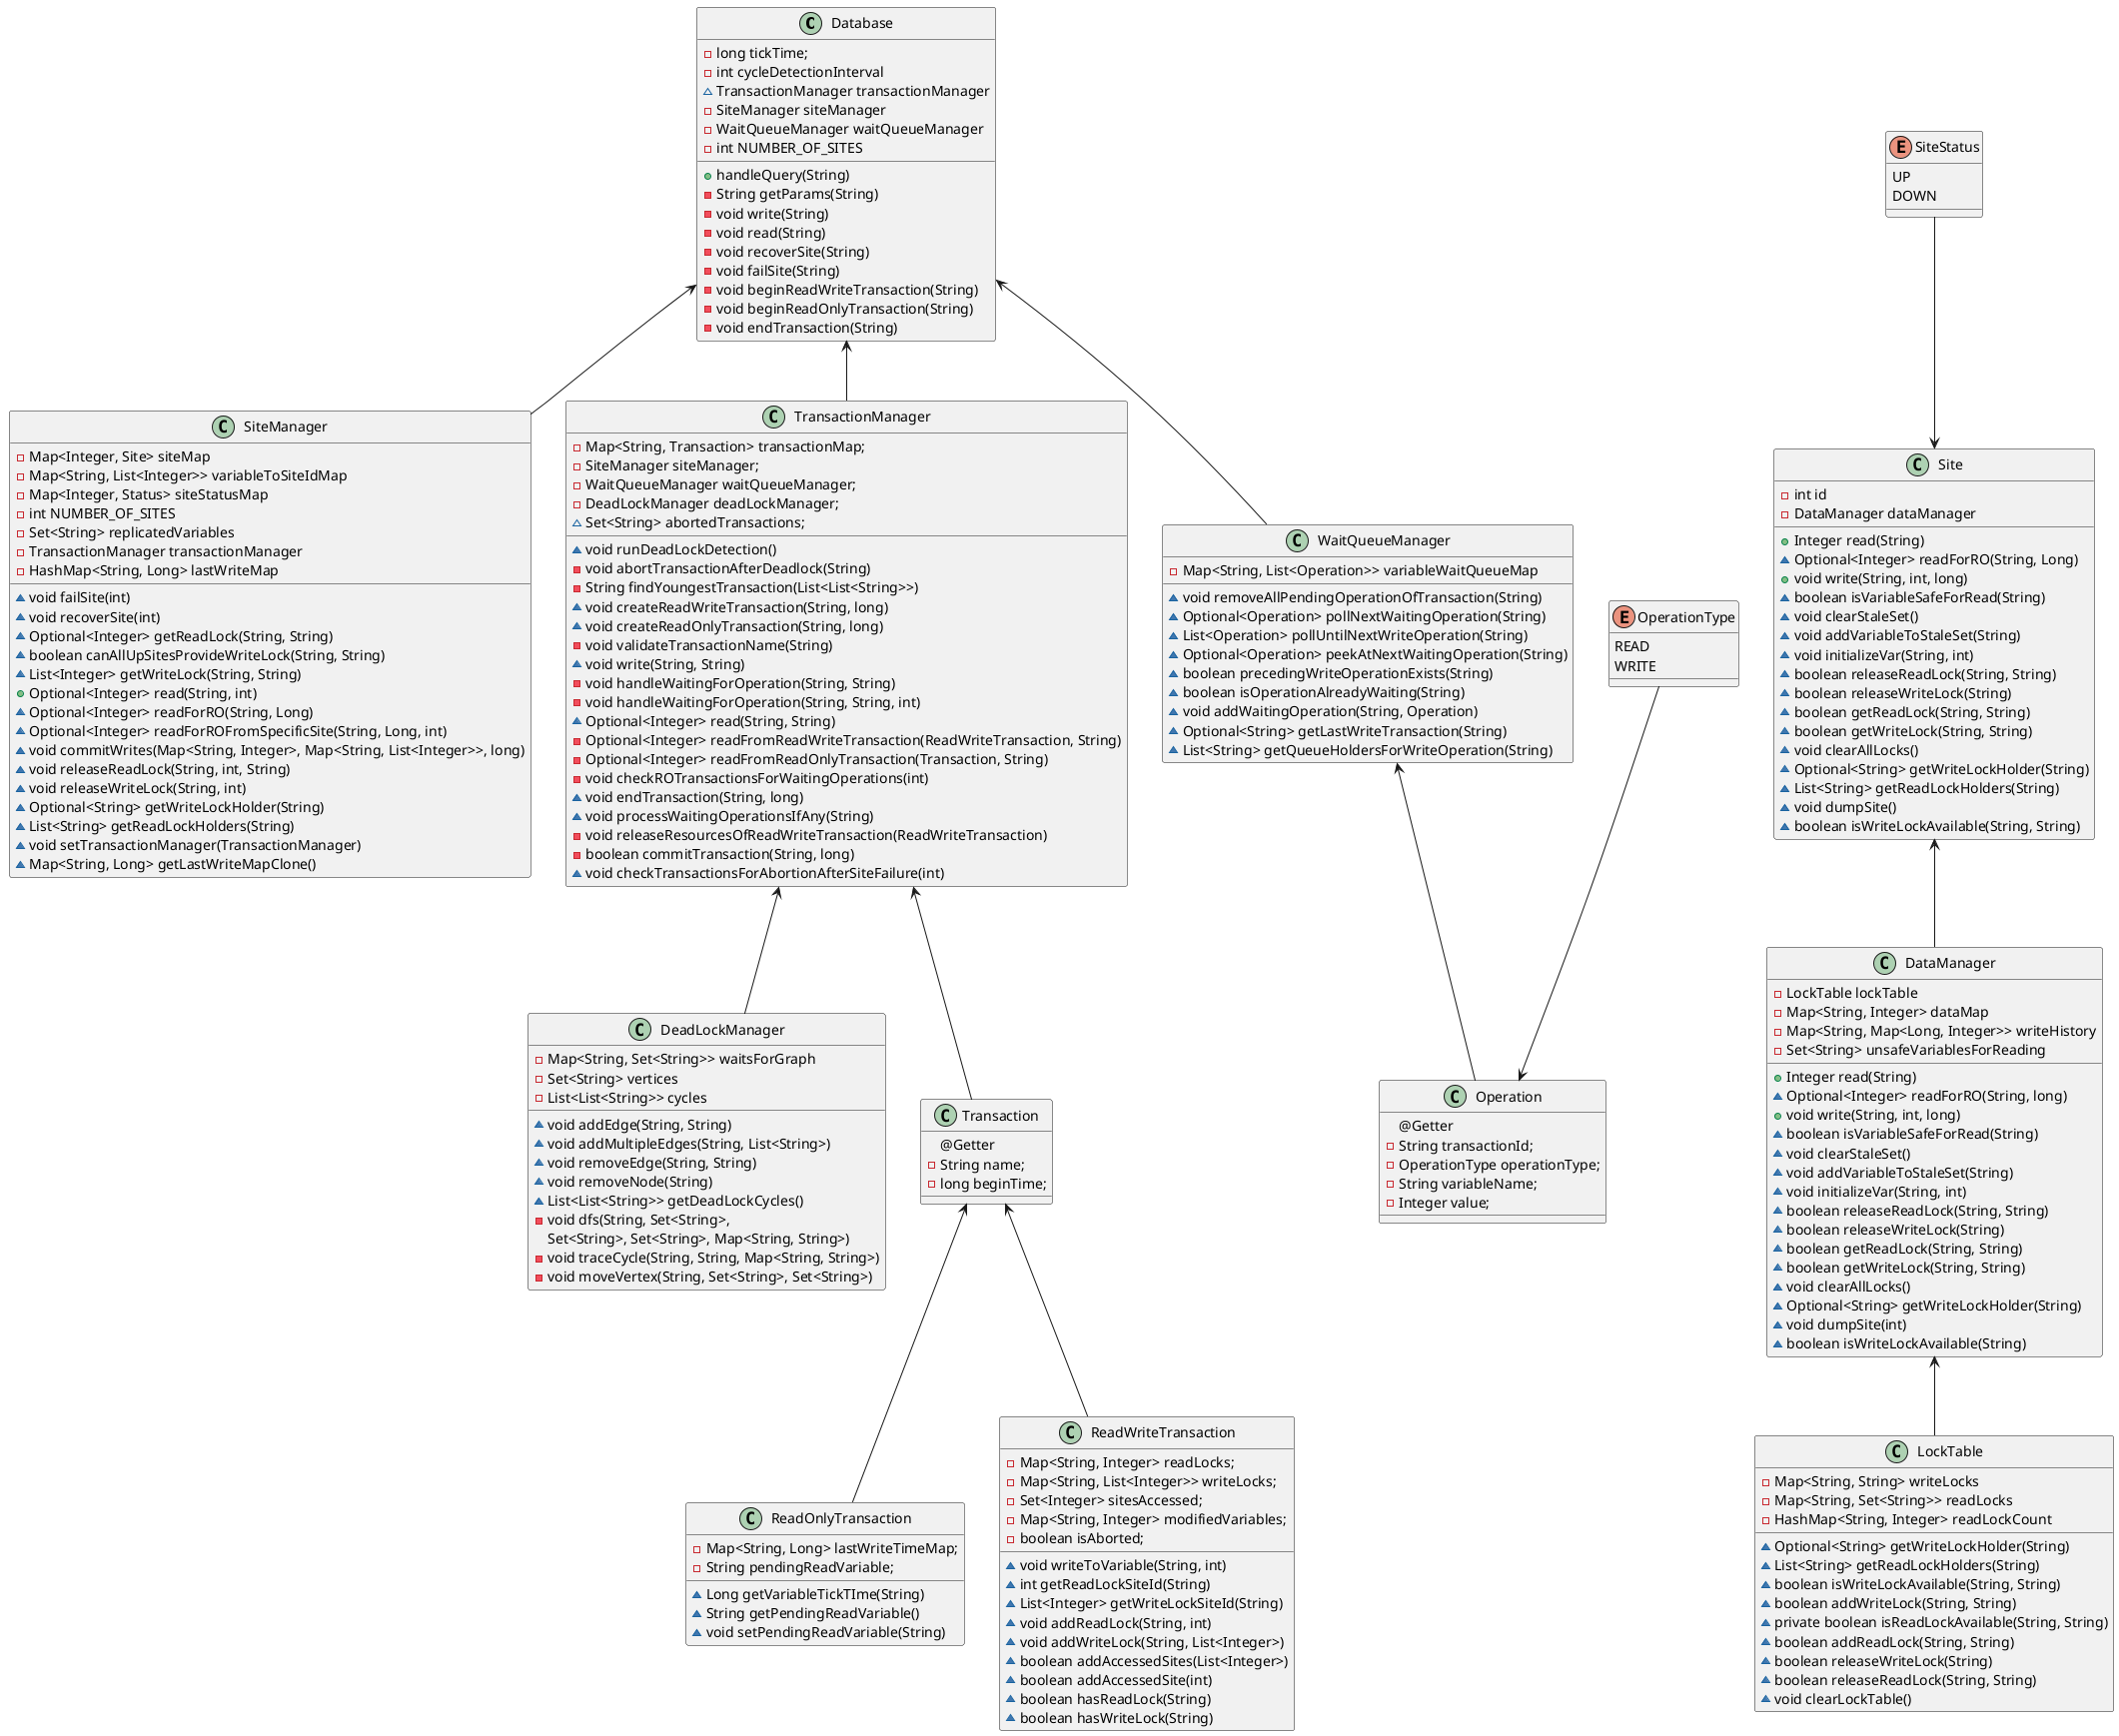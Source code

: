 @startuml

class Database {
    - long tickTime;
    - int cycleDetectionInterval
    ~ TransactionManager transactionManager
    - SiteManager siteManager
    - WaitQueueManager waitQueueManager
    - int NUMBER_OF_SITES
    + handleQuery(String)
    - String getParams(String)
    - void write(String)
    - void read(String)
    - void recoverSite(String)
    - void failSite(String)
    - void beginReadWriteTransaction(String)
    - void beginReadOnlyTransaction(String)
    - void endTransaction(String)
}

class DataManager {
    - LockTable lockTable
    - Map<String, Integer> dataMap
    - Map<String, Map<Long, Integer>> writeHistory
    - Set<String> unsafeVariablesForReading
    + Integer read(String)
    ~ Optional<Integer> readForRO(String, long)
    + void write(String, int, long)
    ~ boolean isVariableSafeForRead(String)
    ~ void clearStaleSet()
    ~ void addVariableToStaleSet(String)
    ~ void initializeVar(String, int)
    ~ boolean releaseReadLock(String, String)
    ~ boolean releaseWriteLock(String)
    ~ boolean getReadLock(String, String)
    ~ boolean getWriteLock(String, String)
    ~ void clearAllLocks()
    ~ Optional<String> getWriteLockHolder(String)
    ~ void dumpSite(int)
    ~ boolean isWriteLockAvailable(String)
}

class DeadLockManager {
    - Map<String, Set<String>> waitsForGraph
    - Set<String> vertices
    - List<List<String>> cycles
    ~ void addEdge(String, String)
    ~ void addMultipleEdges(String, List<String>)
    ~ void removeEdge(String, String)
    ~ void removeNode(String)
    ~ List<List<String>> getDeadLockCycles()
    - void dfs(String, Set<String>,
                            Set<String>, Set<String>, Map<String, String>)
    - void traceCycle(String, String, Map<String, String>)
    - void moveVertex(String, Set<String>, Set<String>)
}

class LockTable {
    - Map<String, String> writeLocks
    - Map<String, Set<String>> readLocks
    - HashMap<String, Integer> readLockCount
    ~ Optional<String> getWriteLockHolder(String)
    ~ List<String> getReadLockHolders(String)
    ~ boolean isWriteLockAvailable(String, String)
    ~ boolean addWriteLock(String, String)
    ~ private boolean isReadLockAvailable(String, String)
    ~ boolean addReadLock(String, String)
    ~ boolean releaseWriteLock(String)
    ~ boolean releaseReadLock(String, String)
    ~ void clearLockTable()
}

class Operation {
    @Getter
    - String transactionId;
    - OperationType operationType;
    - String variableName;
    - Integer value;
}

class ReadOnlyTransaction {
    - Map<String, Long> lastWriteTimeMap;
    - String pendingReadVariable;
    ~ Long getVariableTickTIme(String)
    ~ String getPendingReadVariable()
    ~ void setPendingReadVariable(String)
}

class ReadWriteTransaction {
    - Map<String, Integer> readLocks;
    - Map<String, List<Integer>> writeLocks;
    - Set<Integer> sitesAccessed;
    - Map<String, Integer> modifiedVariables;
    - boolean isAborted;
    ~ void writeToVariable(String, int)
    ~ int getReadLockSiteId(String)
    ~ List<Integer> getWriteLockSiteId(String)
    ~ void addReadLock(String, int)
    ~ void addWriteLock(String, List<Integer>)
    ~ boolean addAccessedSites(List<Integer>)
    ~ boolean addAccessedSite(int)
    ~ boolean hasReadLock(String)
    ~ boolean hasWriteLock(String)
}

class Site {
    - int id
    - DataManager dataManager
    + Integer read(String)
    ~ Optional<Integer> readForRO(String, Long)
    + void write(String, int, long)
    ~ boolean isVariableSafeForRead(String)
    ~ void clearStaleSet()
    ~ void addVariableToStaleSet(String)
    ~ void initializeVar(String, int)
    ~ boolean releaseReadLock(String, String)
    ~ boolean releaseWriteLock(String)
    ~ boolean getReadLock(String, String)
    ~ boolean getWriteLock(String, String)
    ~ void clearAllLocks()
    ~ Optional<String> getWriteLockHolder(String)
    ~ List<String> getReadLockHolders(String)
    ~ void dumpSite()
    ~ boolean isWriteLockAvailable(String, String)
}

class SiteManager {
    - Map<Integer, Site> siteMap
    - Map<String, List<Integer>> variableToSiteIdMap
    - Map<Integer, Status> siteStatusMap
    - int NUMBER_OF_SITES
    - Set<String> replicatedVariables
    - TransactionManager transactionManager
    - HashMap<String, Long> lastWriteMap
    ~ void failSite(int)
    ~ void recoverSite(int)
    ~ Optional<Integer> getReadLock(String, String)
    ~ boolean canAllUpSitesProvideWriteLock(String, String)
    ~ List<Integer> getWriteLock(String, String)
    + Optional<Integer> read(String, int)
    ~ Optional<Integer> readForRO(String, Long)
    ~ Optional<Integer> readForROFromSpecificSite(String, Long, int)
    ~ void commitWrites(Map<String, Integer>, Map<String, List<Integer>>, long)
    ~ void releaseReadLock(String, int, String)
    ~ void releaseWriteLock(String, int)
    ~ Optional<String> getWriteLockHolder(String)
    ~ List<String> getReadLockHolders(String)
    ~ void setTransactionManager(TransactionManager)
    ~ Map<String, Long> getLastWriteMapClone()
}

class Transaction {
    @Getter
    - String name;
    - long beginTime;
}
class TransactionManager {
    - Map<String, Transaction> transactionMap;
    - SiteManager siteManager;
    - WaitQueueManager waitQueueManager;
    - DeadLockManager deadLockManager;
    ~ Set<String> abortedTransactions;
    ~ void runDeadLockDetection()
    - void abortTransactionAfterDeadlock(String)
    - String findYoungestTransaction(List<List<String>>)
    ~ void createReadWriteTransaction(String, long)
    ~ void createReadOnlyTransaction(String, long)
    - void validateTransactionName(String)
    ~ void write(String, String)
    - void handleWaitingForOperation(String, String)
    - void handleWaitingForOperation(String, String, int)
    ~ Optional<Integer> read(String, String)
    - Optional<Integer> readFromReadWriteTransaction(ReadWriteTransaction, String)
    - Optional<Integer> readFromReadOnlyTransaction(Transaction, String)
    - void checkROTransactionsForWaitingOperations(int)
    ~ void endTransaction(String, long)
    ~ void processWaitingOperationsIfAny(String)
    - void releaseResourcesOfReadWriteTransaction(ReadWriteTransaction)
    - boolean commitTransaction(String, long)
    ~ void checkTransactionsForAbortionAfterSiteFailure(int)
}

class WaitQueueManager {
    - Map<String, List<Operation>> variableWaitQueueMap
    ~ void removeAllPendingOperationOfTransaction(String)
    ~ Optional<Operation> pollNextWaitingOperation(String)
    ~ List<Operation> pollUntilNextWriteOperation(String)
    ~ Optional<Operation> peekAtNextWaitingOperation(String)
    ~ boolean precedingWriteOperationExists(String)
    ~ boolean isOperationAlreadyWaiting(String)
    ~ void addWaitingOperation(String, Operation)
    ~ Optional<String> getLastWriteTransaction(String)
    ~ List<String> getQueueHoldersForWriteOperation(String)
}


enum OperationType {
READ
WRITE
}

enum SiteStatus {
UP
DOWN
}

Database <-- TransactionManager
Database <-- SiteManager
Database <-- WaitQueueManager
TransactionManager <-- DeadLockManager
Site <-- DataManager
DataManager <-- LockTable
WaitQueueManager <-- Operation
Transaction <-- ReadOnlyTransaction
Transaction <-- ReadWriteTransaction
TransactionManager <-- Transaction
SiteStatus --> Site
OperationType --> Operation

@enduml